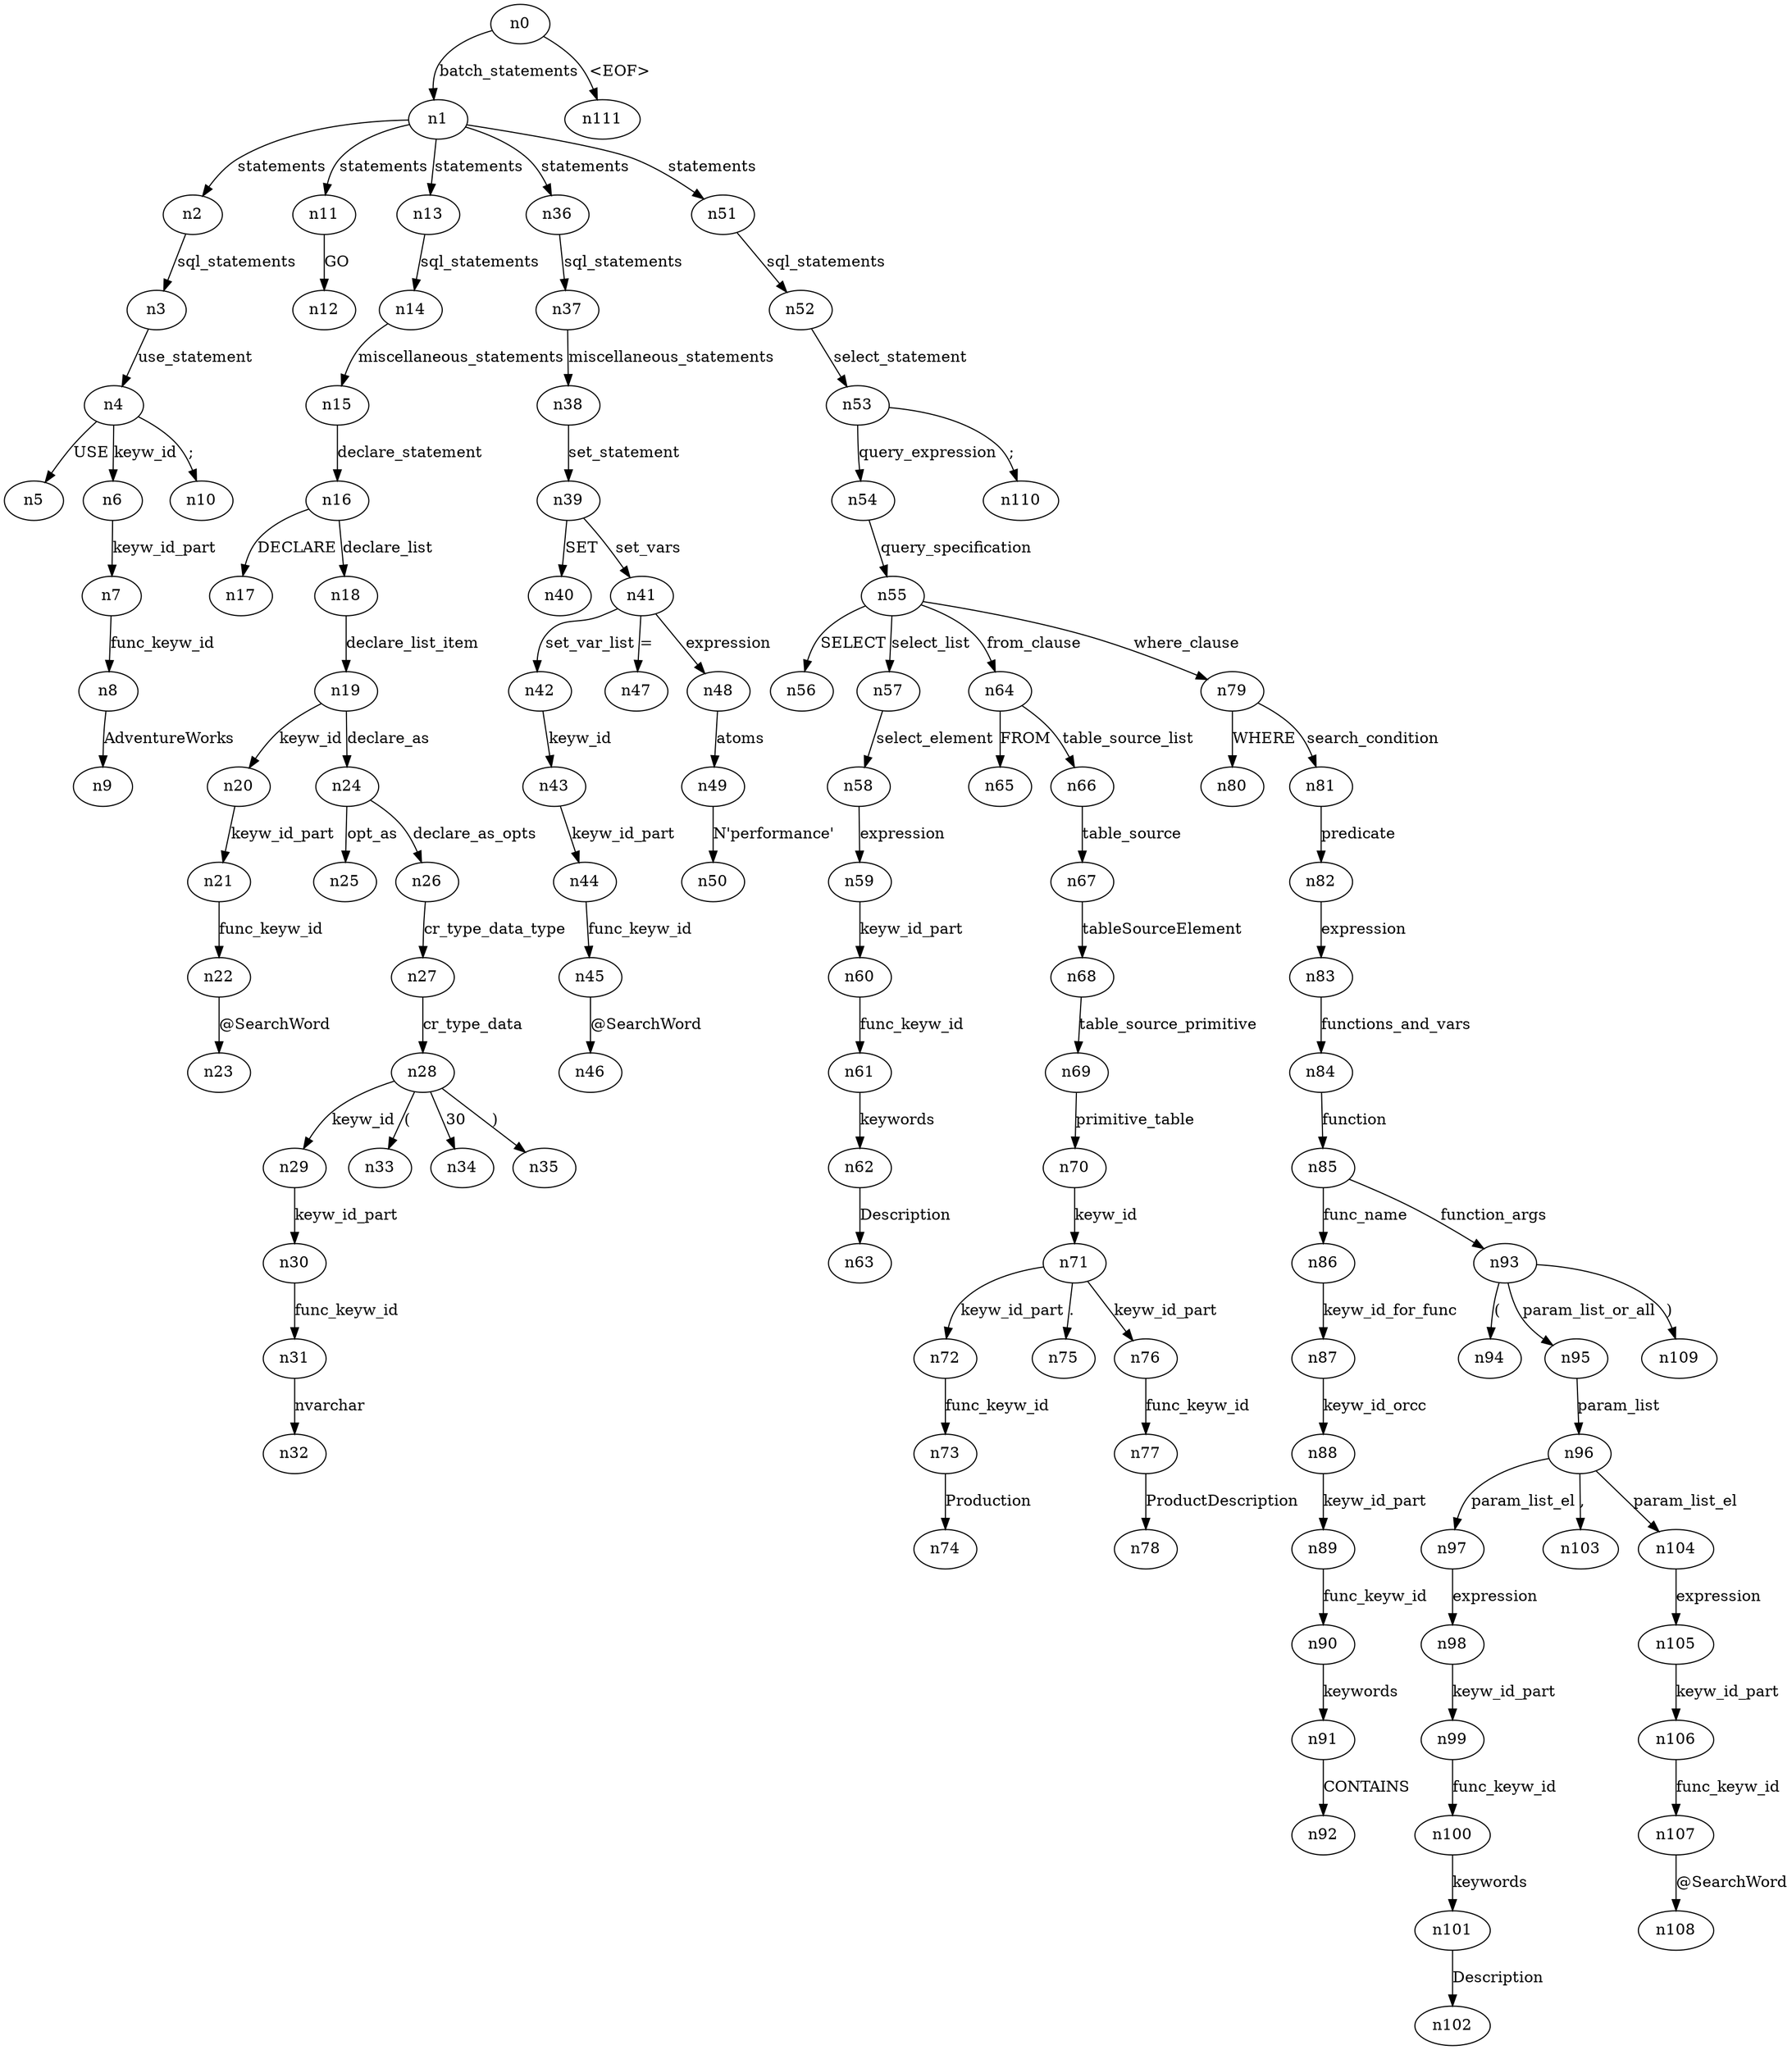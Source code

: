 digraph ParseTree {
  n0 -> n1 [label="batch_statements"];
  n1 -> n2 [label="statements"];
  n2 -> n3 [label="sql_statements"];
  n3 -> n4 [label="use_statement"];
  n4 -> n5 [label="USE"];
  n4 -> n6 [label="keyw_id"];
  n6 -> n7 [label="keyw_id_part"];
  n7 -> n8 [label="func_keyw_id"];
  n8 -> n9 [label="AdventureWorks"];
  n4 -> n10 [label=";"];
  n1 -> n11 [label="statements"];
  n11 -> n12 [label="GO"];
  n1 -> n13 [label="statements"];
  n13 -> n14 [label="sql_statements"];
  n14 -> n15 [label="miscellaneous_statements"];
  n15 -> n16 [label="declare_statement"];
  n16 -> n17 [label="DECLARE"];
  n16 -> n18 [label="declare_list"];
  n18 -> n19 [label="declare_list_item"];
  n19 -> n20 [label="keyw_id"];
  n20 -> n21 [label="keyw_id_part"];
  n21 -> n22 [label="func_keyw_id"];
  n22 -> n23 [label="@SearchWord"];
  n19 -> n24 [label="declare_as"];
  n24 -> n25 [label="opt_as"];
  n24 -> n26 [label="declare_as_opts"];
  n26 -> n27 [label="cr_type_data_type"];
  n27 -> n28 [label="cr_type_data"];
  n28 -> n29 [label="keyw_id"];
  n29 -> n30 [label="keyw_id_part"];
  n30 -> n31 [label="func_keyw_id"];
  n31 -> n32 [label="nvarchar"];
  n28 -> n33 [label="("];
  n28 -> n34 [label="30"];
  n28 -> n35 [label=")"];
  n1 -> n36 [label="statements"];
  n36 -> n37 [label="sql_statements"];
  n37 -> n38 [label="miscellaneous_statements"];
  n38 -> n39 [label="set_statement"];
  n39 -> n40 [label="SET"];
  n39 -> n41 [label="set_vars"];
  n41 -> n42 [label="set_var_list"];
  n42 -> n43 [label="keyw_id"];
  n43 -> n44 [label="keyw_id_part"];
  n44 -> n45 [label="func_keyw_id"];
  n45 -> n46 [label="@SearchWord"];
  n41 -> n47 [label="="];
  n41 -> n48 [label="expression"];
  n48 -> n49 [label="atoms"];
  n49 -> n50 [label="N'performance'"];
  n1 -> n51 [label="statements"];
  n51 -> n52 [label="sql_statements"];
  n52 -> n53 [label="select_statement"];
  n53 -> n54 [label="query_expression"];
  n54 -> n55 [label="query_specification"];
  n55 -> n56 [label="SELECT"];
  n55 -> n57 [label="select_list"];
  n57 -> n58 [label="select_element"];
  n58 -> n59 [label="expression"];
  n59 -> n60 [label="keyw_id_part"];
  n60 -> n61 [label="func_keyw_id"];
  n61 -> n62 [label="keywords"];
  n62 -> n63 [label="Description"];
  n55 -> n64 [label="from_clause"];
  n64 -> n65 [label="FROM"];
  n64 -> n66 [label="table_source_list"];
  n66 -> n67 [label="table_source"];
  n67 -> n68 [label="tableSourceElement"];
  n68 -> n69 [label="table_source_primitive"];
  n69 -> n70 [label="primitive_table"];
  n70 -> n71 [label="keyw_id"];
  n71 -> n72 [label="keyw_id_part"];
  n72 -> n73 [label="func_keyw_id"];
  n73 -> n74 [label="Production"];
  n71 -> n75 [label="."];
  n71 -> n76 [label="keyw_id_part"];
  n76 -> n77 [label="func_keyw_id"];
  n77 -> n78 [label="ProductDescription"];
  n55 -> n79 [label="where_clause"];
  n79 -> n80 [label="WHERE"];
  n79 -> n81 [label="search_condition"];
  n81 -> n82 [label="predicate"];
  n82 -> n83 [label="expression"];
  n83 -> n84 [label="functions_and_vars"];
  n84 -> n85 [label="function"];
  n85 -> n86 [label="func_name"];
  n86 -> n87 [label="keyw_id_for_func"];
  n87 -> n88 [label="keyw_id_orcc"];
  n88 -> n89 [label="keyw_id_part"];
  n89 -> n90 [label="func_keyw_id"];
  n90 -> n91 [label="keywords"];
  n91 -> n92 [label="CONTAINS"];
  n85 -> n93 [label="function_args"];
  n93 -> n94 [label="("];
  n93 -> n95 [label="param_list_or_all"];
  n95 -> n96 [label="param_list"];
  n96 -> n97 [label="param_list_el"];
  n97 -> n98 [label="expression"];
  n98 -> n99 [label="keyw_id_part"];
  n99 -> n100 [label="func_keyw_id"];
  n100 -> n101 [label="keywords"];
  n101 -> n102 [label="Description"];
  n96 -> n103 [label=","];
  n96 -> n104 [label="param_list_el"];
  n104 -> n105 [label="expression"];
  n105 -> n106 [label="keyw_id_part"];
  n106 -> n107 [label="func_keyw_id"];
  n107 -> n108 [label="@SearchWord"];
  n93 -> n109 [label=")"];
  n53 -> n110 [label=";"];
  n0 -> n111 [label="<EOF>"];
}